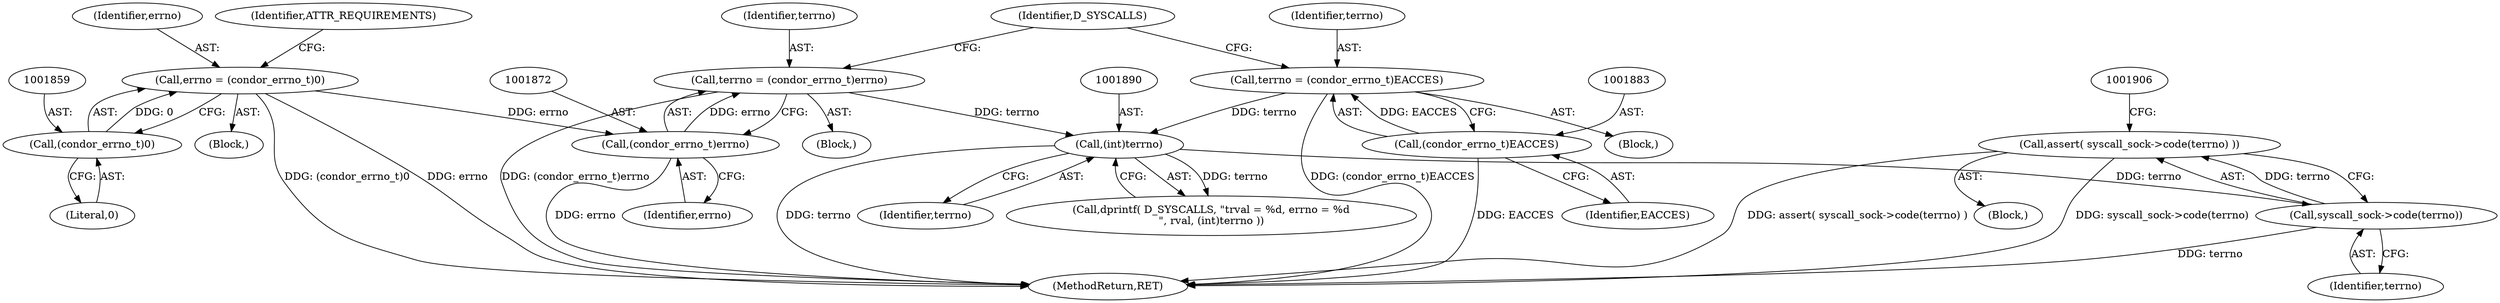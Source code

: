 digraph "0_htcondor_5e5571d1a431eb3c61977b6dd6ec90186ef79867_4@API" {
"1001901" [label="(Call,assert( syscall_sock->code(terrno) ))"];
"1001902" [label="(Call,syscall_sock->code(terrno))"];
"1001889" [label="(Call,(int)terrno)"];
"1001869" [label="(Call,terrno = (condor_errno_t)errno)"];
"1001871" [label="(Call,(condor_errno_t)errno)"];
"1001856" [label="(Call,errno = (condor_errno_t)0)"];
"1001858" [label="(Call,(condor_errno_t)0)"];
"1001880" [label="(Call,terrno = (condor_errno_t)EACCES)"];
"1001882" [label="(Call,(condor_errno_t)EACCES)"];
"1001860" [label="(Literal,0)"];
"1001871" [label="(Call,(condor_errno_t)errno)"];
"1001858" [label="(Call,(condor_errno_t)0)"];
"1001857" [label="(Identifier,errno)"];
"1001881" [label="(Identifier,terrno)"];
"1001902" [label="(Call,syscall_sock->code(terrno))"];
"1001901" [label="(Call,assert( syscall_sock->code(terrno) ))"];
"1001891" [label="(Identifier,terrno)"];
"1001885" [label="(Call,dprintf( D_SYSCALLS, \"\trval = %d, errno = %d\n\", rval, (int)terrno ))"];
"1001863" [label="(Identifier,ATTR_REQUIREMENTS)"];
"1001846" [label="(Block,)"];
"1001870" [label="(Identifier,terrno)"];
"1001886" [label="(Identifier,D_SYSCALLS)"];
"1001864" [label="(Block,)"];
"1001856" [label="(Call,errno = (condor_errno_t)0)"];
"1001903" [label="(Identifier,terrno)"];
"1001875" [label="(Block,)"];
"1001882" [label="(Call,(condor_errno_t)EACCES)"];
"1001869" [label="(Call,terrno = (condor_errno_t)errno)"];
"1001889" [label="(Call,(int)terrno)"];
"1001900" [label="(Block,)"];
"1001884" [label="(Identifier,EACCES)"];
"1001873" [label="(Identifier,errno)"];
"1001880" [label="(Call,terrno = (condor_errno_t)EACCES)"];
"1002472" [label="(MethodReturn,RET)"];
"1001901" -> "1001900"  [label="AST: "];
"1001901" -> "1001902"  [label="CFG: "];
"1001902" -> "1001901"  [label="AST: "];
"1001906" -> "1001901"  [label="CFG: "];
"1001901" -> "1002472"  [label="DDG: syscall_sock->code(terrno)"];
"1001901" -> "1002472"  [label="DDG: assert( syscall_sock->code(terrno) )"];
"1001902" -> "1001901"  [label="DDG: terrno"];
"1001902" -> "1001903"  [label="CFG: "];
"1001903" -> "1001902"  [label="AST: "];
"1001902" -> "1002472"  [label="DDG: terrno"];
"1001889" -> "1001902"  [label="DDG: terrno"];
"1001889" -> "1001885"  [label="AST: "];
"1001889" -> "1001891"  [label="CFG: "];
"1001890" -> "1001889"  [label="AST: "];
"1001891" -> "1001889"  [label="AST: "];
"1001885" -> "1001889"  [label="CFG: "];
"1001889" -> "1002472"  [label="DDG: terrno"];
"1001889" -> "1001885"  [label="DDG: terrno"];
"1001869" -> "1001889"  [label="DDG: terrno"];
"1001880" -> "1001889"  [label="DDG: terrno"];
"1001869" -> "1001864"  [label="AST: "];
"1001869" -> "1001871"  [label="CFG: "];
"1001870" -> "1001869"  [label="AST: "];
"1001871" -> "1001869"  [label="AST: "];
"1001886" -> "1001869"  [label="CFG: "];
"1001869" -> "1002472"  [label="DDG: (condor_errno_t)errno"];
"1001871" -> "1001869"  [label="DDG: errno"];
"1001871" -> "1001873"  [label="CFG: "];
"1001872" -> "1001871"  [label="AST: "];
"1001873" -> "1001871"  [label="AST: "];
"1001871" -> "1002472"  [label="DDG: errno"];
"1001856" -> "1001871"  [label="DDG: errno"];
"1001856" -> "1001846"  [label="AST: "];
"1001856" -> "1001858"  [label="CFG: "];
"1001857" -> "1001856"  [label="AST: "];
"1001858" -> "1001856"  [label="AST: "];
"1001863" -> "1001856"  [label="CFG: "];
"1001856" -> "1002472"  [label="DDG: (condor_errno_t)0"];
"1001856" -> "1002472"  [label="DDG: errno"];
"1001858" -> "1001856"  [label="DDG: 0"];
"1001858" -> "1001860"  [label="CFG: "];
"1001859" -> "1001858"  [label="AST: "];
"1001860" -> "1001858"  [label="AST: "];
"1001880" -> "1001875"  [label="AST: "];
"1001880" -> "1001882"  [label="CFG: "];
"1001881" -> "1001880"  [label="AST: "];
"1001882" -> "1001880"  [label="AST: "];
"1001886" -> "1001880"  [label="CFG: "];
"1001880" -> "1002472"  [label="DDG: (condor_errno_t)EACCES"];
"1001882" -> "1001880"  [label="DDG: EACCES"];
"1001882" -> "1001884"  [label="CFG: "];
"1001883" -> "1001882"  [label="AST: "];
"1001884" -> "1001882"  [label="AST: "];
"1001882" -> "1002472"  [label="DDG: EACCES"];
}
